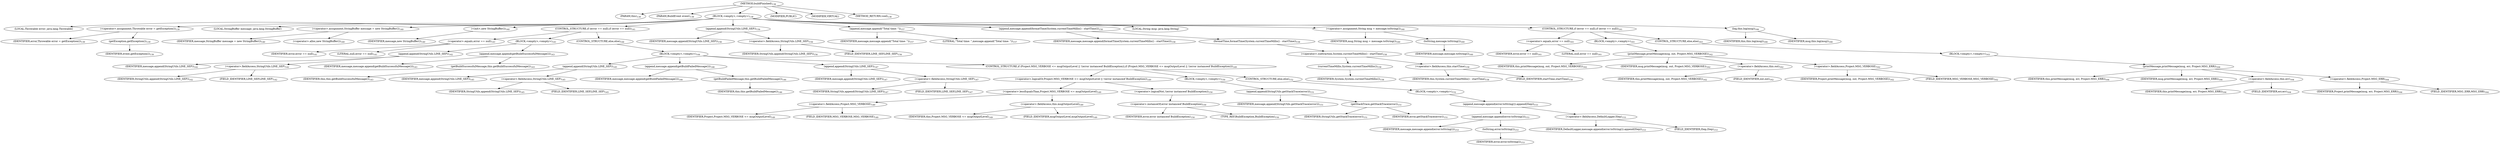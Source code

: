 digraph "buildFinished" {  
"170" [label = <(METHOD,buildFinished)<SUB>138</SUB>> ]
"14" [label = <(PARAM,this)<SUB>138</SUB>> ]
"171" [label = <(PARAM,BuildEvent event)<SUB>138</SUB>> ]
"172" [label = <(BLOCK,&lt;empty&gt;,&lt;empty&gt;)<SUB>138</SUB>> ]
"173" [label = <(LOCAL,Throwable error: java.lang.Throwable)> ]
"174" [label = <(&lt;operator&gt;.assignment,Throwable error = getException())<SUB>139</SUB>> ]
"175" [label = <(IDENTIFIER,error,Throwable error = getException())<SUB>139</SUB>> ]
"176" [label = <(getException,getException())<SUB>139</SUB>> ]
"177" [label = <(IDENTIFIER,event,getException())<SUB>139</SUB>> ]
"12" [label = <(LOCAL,StringBuffer message: java.lang.StringBuffer)> ]
"178" [label = <(&lt;operator&gt;.assignment,StringBuffer message = new StringBuffer())<SUB>140</SUB>> ]
"179" [label = <(IDENTIFIER,message,StringBuffer message = new StringBuffer())<SUB>140</SUB>> ]
"180" [label = <(&lt;operator&gt;.alloc,new StringBuffer())<SUB>140</SUB>> ]
"181" [label = <(&lt;init&gt;,new StringBuffer())<SUB>140</SUB>> ]
"11" [label = <(IDENTIFIER,message,new StringBuffer())<SUB>140</SUB>> ]
"182" [label = <(CONTROL_STRUCTURE,if (error == null),if (error == null))<SUB>141</SUB>> ]
"183" [label = <(&lt;operator&gt;.equals,error == null)<SUB>141</SUB>> ]
"184" [label = <(IDENTIFIER,error,error == null)<SUB>141</SUB>> ]
"185" [label = <(LITERAL,null,error == null)<SUB>141</SUB>> ]
"186" [label = <(BLOCK,&lt;empty&gt;,&lt;empty&gt;)<SUB>141</SUB>> ]
"187" [label = <(append,append(StringUtils.LINE_SEP))<SUB>142</SUB>> ]
"188" [label = <(IDENTIFIER,message,append(StringUtils.LINE_SEP))<SUB>142</SUB>> ]
"189" [label = <(&lt;operator&gt;.fieldAccess,StringUtils.LINE_SEP)<SUB>142</SUB>> ]
"190" [label = <(IDENTIFIER,StringUtils,append(StringUtils.LINE_SEP))<SUB>142</SUB>> ]
"191" [label = <(FIELD_IDENTIFIER,LINE_SEP,LINE_SEP)<SUB>142</SUB>> ]
"192" [label = <(append,message.append(getBuildSuccessfulMessage()))<SUB>143</SUB>> ]
"193" [label = <(IDENTIFIER,message,message.append(getBuildSuccessfulMessage()))<SUB>143</SUB>> ]
"194" [label = <(getBuildSuccessfulMessage,this.getBuildSuccessfulMessage())<SUB>143</SUB>> ]
"13" [label = <(IDENTIFIER,this,this.getBuildSuccessfulMessage())<SUB>143</SUB>> ]
"195" [label = <(CONTROL_STRUCTURE,else,else)<SUB>144</SUB>> ]
"196" [label = <(BLOCK,&lt;empty&gt;,&lt;empty&gt;)<SUB>144</SUB>> ]
"197" [label = <(append,append(StringUtils.LINE_SEP))<SUB>145</SUB>> ]
"198" [label = <(IDENTIFIER,message,append(StringUtils.LINE_SEP))<SUB>145</SUB>> ]
"199" [label = <(&lt;operator&gt;.fieldAccess,StringUtils.LINE_SEP)<SUB>145</SUB>> ]
"200" [label = <(IDENTIFIER,StringUtils,append(StringUtils.LINE_SEP))<SUB>145</SUB>> ]
"201" [label = <(FIELD_IDENTIFIER,LINE_SEP,LINE_SEP)<SUB>145</SUB>> ]
"202" [label = <(append,message.append(getBuildFailedMessage()))<SUB>146</SUB>> ]
"203" [label = <(IDENTIFIER,message,message.append(getBuildFailedMessage()))<SUB>146</SUB>> ]
"204" [label = <(getBuildFailedMessage,this.getBuildFailedMessage())<SUB>146</SUB>> ]
"15" [label = <(IDENTIFIER,this,this.getBuildFailedMessage())<SUB>146</SUB>> ]
"205" [label = <(append,append(StringUtils.LINE_SEP))<SUB>147</SUB>> ]
"206" [label = <(IDENTIFIER,message,append(StringUtils.LINE_SEP))<SUB>147</SUB>> ]
"207" [label = <(&lt;operator&gt;.fieldAccess,StringUtils.LINE_SEP)<SUB>147</SUB>> ]
"208" [label = <(IDENTIFIER,StringUtils,append(StringUtils.LINE_SEP))<SUB>147</SUB>> ]
"209" [label = <(FIELD_IDENTIFIER,LINE_SEP,LINE_SEP)<SUB>147</SUB>> ]
"210" [label = <(CONTROL_STRUCTURE,if (Project.MSG_VERBOSE &lt;= msgOutputLevel || !(error instanceof BuildException)),if (Project.MSG_VERBOSE &lt;= msgOutputLevel || !(error instanceof BuildException)))<SUB>149</SUB>> ]
"211" [label = <(&lt;operator&gt;.logicalOr,Project.MSG_VERBOSE &lt;= msgOutputLevel || !(error instanceof BuildException))<SUB>149</SUB>> ]
"212" [label = <(&lt;operator&gt;.lessEqualsThan,Project.MSG_VERBOSE &lt;= msgOutputLevel)<SUB>149</SUB>> ]
"213" [label = <(&lt;operator&gt;.fieldAccess,Project.MSG_VERBOSE)<SUB>149</SUB>> ]
"214" [label = <(IDENTIFIER,Project,Project.MSG_VERBOSE &lt;= msgOutputLevel)<SUB>149</SUB>> ]
"215" [label = <(FIELD_IDENTIFIER,MSG_VERBOSE,MSG_VERBOSE)<SUB>149</SUB>> ]
"216" [label = <(&lt;operator&gt;.fieldAccess,this.msgOutputLevel)<SUB>149</SUB>> ]
"217" [label = <(IDENTIFIER,this,Project.MSG_VERBOSE &lt;= msgOutputLevel)<SUB>149</SUB>> ]
"218" [label = <(FIELD_IDENTIFIER,msgOutputLevel,msgOutputLevel)<SUB>149</SUB>> ]
"219" [label = <(&lt;operator&gt;.logicalNot,!(error instanceof BuildException))<SUB>150</SUB>> ]
"220" [label = <(&lt;operator&gt;.instanceOf,error instanceof BuildException)<SUB>150</SUB>> ]
"221" [label = <(IDENTIFIER,error,error instanceof BuildException)<SUB>150</SUB>> ]
"222" [label = <(TYPE_REF,BuildException,BuildException)<SUB>150</SUB>> ]
"223" [label = <(BLOCK,&lt;empty&gt;,&lt;empty&gt;)<SUB>150</SUB>> ]
"224" [label = <(append,append(StringUtils.getStackTrace(error)))<SUB>151</SUB>> ]
"225" [label = <(IDENTIFIER,message,append(StringUtils.getStackTrace(error)))<SUB>151</SUB>> ]
"226" [label = <(getStackTrace,getStackTrace(error))<SUB>151</SUB>> ]
"227" [label = <(IDENTIFIER,StringUtils,getStackTrace(error))<SUB>151</SUB>> ]
"228" [label = <(IDENTIFIER,error,getStackTrace(error))<SUB>151</SUB>> ]
"229" [label = <(CONTROL_STRUCTURE,else,else)<SUB>152</SUB>> ]
"230" [label = <(BLOCK,&lt;empty&gt;,&lt;empty&gt;)<SUB>152</SUB>> ]
"231" [label = <(append,message.append(error.toString()).append(lSep))<SUB>153</SUB>> ]
"232" [label = <(append,message.append(error.toString()))<SUB>153</SUB>> ]
"233" [label = <(IDENTIFIER,message,message.append(error.toString()))<SUB>153</SUB>> ]
"234" [label = <(toString,error.toString())<SUB>153</SUB>> ]
"235" [label = <(IDENTIFIER,error,error.toString())<SUB>153</SUB>> ]
"236" [label = <(&lt;operator&gt;.fieldAccess,DefaultLogger.lSep)<SUB>153</SUB>> ]
"237" [label = <(IDENTIFIER,DefaultLogger,message.append(error.toString()).append(lSep))<SUB>153</SUB>> ]
"238" [label = <(FIELD_IDENTIFIER,lSep,lSep)<SUB>153</SUB>> ]
"239" [label = <(append,append(StringUtils.LINE_SEP))<SUB>156</SUB>> ]
"240" [label = <(IDENTIFIER,message,append(StringUtils.LINE_SEP))<SUB>156</SUB>> ]
"241" [label = <(&lt;operator&gt;.fieldAccess,StringUtils.LINE_SEP)<SUB>156</SUB>> ]
"242" [label = <(IDENTIFIER,StringUtils,append(StringUtils.LINE_SEP))<SUB>156</SUB>> ]
"243" [label = <(FIELD_IDENTIFIER,LINE_SEP,LINE_SEP)<SUB>156</SUB>> ]
"244" [label = <(append,message.append(&quot;Total time: &quot;))<SUB>157</SUB>> ]
"245" [label = <(IDENTIFIER,message,message.append(&quot;Total time: &quot;))<SUB>157</SUB>> ]
"246" [label = <(LITERAL,&quot;Total time: &quot;,message.append(&quot;Total time: &quot;))<SUB>157</SUB>> ]
"247" [label = <(append,message.append(formatTime(System.currentTimeMillis() - startTime)))<SUB>158</SUB>> ]
"248" [label = <(IDENTIFIER,message,message.append(formatTime(System.currentTimeMillis() - startTime)))<SUB>158</SUB>> ]
"249" [label = <(formatTime,formatTime(System.currentTimeMillis() - startTime))<SUB>158</SUB>> ]
"250" [label = <(&lt;operator&gt;.subtraction,System.currentTimeMillis() - startTime)<SUB>158</SUB>> ]
"251" [label = <(currentTimeMillis,System.currentTimeMillis())<SUB>158</SUB>> ]
"252" [label = <(IDENTIFIER,System,System.currentTimeMillis())<SUB>158</SUB>> ]
"253" [label = <(&lt;operator&gt;.fieldAccess,this.startTime)<SUB>158</SUB>> ]
"254" [label = <(IDENTIFIER,this,System.currentTimeMillis() - startTime)<SUB>158</SUB>> ]
"255" [label = <(FIELD_IDENTIFIER,startTime,startTime)<SUB>158</SUB>> ]
"256" [label = <(LOCAL,String msg: java.lang.String)> ]
"257" [label = <(&lt;operator&gt;.assignment,String msg = message.toString())<SUB>160</SUB>> ]
"258" [label = <(IDENTIFIER,msg,String msg = message.toString())<SUB>160</SUB>> ]
"259" [label = <(toString,message.toString())<SUB>160</SUB>> ]
"260" [label = <(IDENTIFIER,message,message.toString())<SUB>160</SUB>> ]
"261" [label = <(CONTROL_STRUCTURE,if (error == null),if (error == null))<SUB>161</SUB>> ]
"262" [label = <(&lt;operator&gt;.equals,error == null)<SUB>161</SUB>> ]
"263" [label = <(IDENTIFIER,error,error == null)<SUB>161</SUB>> ]
"264" [label = <(LITERAL,null,error == null)<SUB>161</SUB>> ]
"265" [label = <(BLOCK,&lt;empty&gt;,&lt;empty&gt;)<SUB>161</SUB>> ]
"266" [label = <(printMessage,printMessage(msg, out, Project.MSG_VERBOSE))<SUB>162</SUB>> ]
"16" [label = <(IDENTIFIER,this,printMessage(msg, out, Project.MSG_VERBOSE))<SUB>162</SUB>> ]
"267" [label = <(IDENTIFIER,msg,printMessage(msg, out, Project.MSG_VERBOSE))<SUB>162</SUB>> ]
"268" [label = <(&lt;operator&gt;.fieldAccess,this.out)<SUB>162</SUB>> ]
"269" [label = <(IDENTIFIER,this,printMessage(msg, out, Project.MSG_VERBOSE))<SUB>162</SUB>> ]
"270" [label = <(FIELD_IDENTIFIER,out,out)<SUB>162</SUB>> ]
"271" [label = <(&lt;operator&gt;.fieldAccess,Project.MSG_VERBOSE)<SUB>162</SUB>> ]
"272" [label = <(IDENTIFIER,Project,printMessage(msg, out, Project.MSG_VERBOSE))<SUB>162</SUB>> ]
"273" [label = <(FIELD_IDENTIFIER,MSG_VERBOSE,MSG_VERBOSE)<SUB>162</SUB>> ]
"274" [label = <(CONTROL_STRUCTURE,else,else)<SUB>163</SUB>> ]
"275" [label = <(BLOCK,&lt;empty&gt;,&lt;empty&gt;)<SUB>163</SUB>> ]
"276" [label = <(printMessage,printMessage(msg, err, Project.MSG_ERR))<SUB>164</SUB>> ]
"17" [label = <(IDENTIFIER,this,printMessage(msg, err, Project.MSG_ERR))<SUB>164</SUB>> ]
"277" [label = <(IDENTIFIER,msg,printMessage(msg, err, Project.MSG_ERR))<SUB>164</SUB>> ]
"278" [label = <(&lt;operator&gt;.fieldAccess,this.err)<SUB>164</SUB>> ]
"279" [label = <(IDENTIFIER,this,printMessage(msg, err, Project.MSG_ERR))<SUB>164</SUB>> ]
"280" [label = <(FIELD_IDENTIFIER,err,err)<SUB>164</SUB>> ]
"281" [label = <(&lt;operator&gt;.fieldAccess,Project.MSG_ERR)<SUB>164</SUB>> ]
"282" [label = <(IDENTIFIER,Project,printMessage(msg, err, Project.MSG_ERR))<SUB>164</SUB>> ]
"283" [label = <(FIELD_IDENTIFIER,MSG_ERR,MSG_ERR)<SUB>164</SUB>> ]
"284" [label = <(log,this.log(msg))<SUB>166</SUB>> ]
"18" [label = <(IDENTIFIER,this,this.log(msg))<SUB>166</SUB>> ]
"285" [label = <(IDENTIFIER,msg,this.log(msg))<SUB>166</SUB>> ]
"286" [label = <(MODIFIER,PUBLIC)> ]
"287" [label = <(MODIFIER,VIRTUAL)> ]
"288" [label = <(METHOD_RETURN,void)<SUB>138</SUB>> ]
  "170" -> "14" 
  "170" -> "171" 
  "170" -> "172" 
  "170" -> "286" 
  "170" -> "287" 
  "170" -> "288" 
  "172" -> "173" 
  "172" -> "174" 
  "172" -> "12" 
  "172" -> "178" 
  "172" -> "181" 
  "172" -> "182" 
  "172" -> "239" 
  "172" -> "244" 
  "172" -> "247" 
  "172" -> "256" 
  "172" -> "257" 
  "172" -> "261" 
  "172" -> "284" 
  "174" -> "175" 
  "174" -> "176" 
  "176" -> "177" 
  "178" -> "179" 
  "178" -> "180" 
  "181" -> "11" 
  "182" -> "183" 
  "182" -> "186" 
  "182" -> "195" 
  "183" -> "184" 
  "183" -> "185" 
  "186" -> "187" 
  "186" -> "192" 
  "187" -> "188" 
  "187" -> "189" 
  "189" -> "190" 
  "189" -> "191" 
  "192" -> "193" 
  "192" -> "194" 
  "194" -> "13" 
  "195" -> "196" 
  "196" -> "197" 
  "196" -> "202" 
  "196" -> "205" 
  "196" -> "210" 
  "197" -> "198" 
  "197" -> "199" 
  "199" -> "200" 
  "199" -> "201" 
  "202" -> "203" 
  "202" -> "204" 
  "204" -> "15" 
  "205" -> "206" 
  "205" -> "207" 
  "207" -> "208" 
  "207" -> "209" 
  "210" -> "211" 
  "210" -> "223" 
  "210" -> "229" 
  "211" -> "212" 
  "211" -> "219" 
  "212" -> "213" 
  "212" -> "216" 
  "213" -> "214" 
  "213" -> "215" 
  "216" -> "217" 
  "216" -> "218" 
  "219" -> "220" 
  "220" -> "221" 
  "220" -> "222" 
  "223" -> "224" 
  "224" -> "225" 
  "224" -> "226" 
  "226" -> "227" 
  "226" -> "228" 
  "229" -> "230" 
  "230" -> "231" 
  "231" -> "232" 
  "231" -> "236" 
  "232" -> "233" 
  "232" -> "234" 
  "234" -> "235" 
  "236" -> "237" 
  "236" -> "238" 
  "239" -> "240" 
  "239" -> "241" 
  "241" -> "242" 
  "241" -> "243" 
  "244" -> "245" 
  "244" -> "246" 
  "247" -> "248" 
  "247" -> "249" 
  "249" -> "250" 
  "250" -> "251" 
  "250" -> "253" 
  "251" -> "252" 
  "253" -> "254" 
  "253" -> "255" 
  "257" -> "258" 
  "257" -> "259" 
  "259" -> "260" 
  "261" -> "262" 
  "261" -> "265" 
  "261" -> "274" 
  "262" -> "263" 
  "262" -> "264" 
  "265" -> "266" 
  "266" -> "16" 
  "266" -> "267" 
  "266" -> "268" 
  "266" -> "271" 
  "268" -> "269" 
  "268" -> "270" 
  "271" -> "272" 
  "271" -> "273" 
  "274" -> "275" 
  "275" -> "276" 
  "276" -> "17" 
  "276" -> "277" 
  "276" -> "278" 
  "276" -> "281" 
  "278" -> "279" 
  "278" -> "280" 
  "281" -> "282" 
  "281" -> "283" 
  "284" -> "18" 
  "284" -> "285" 
}
